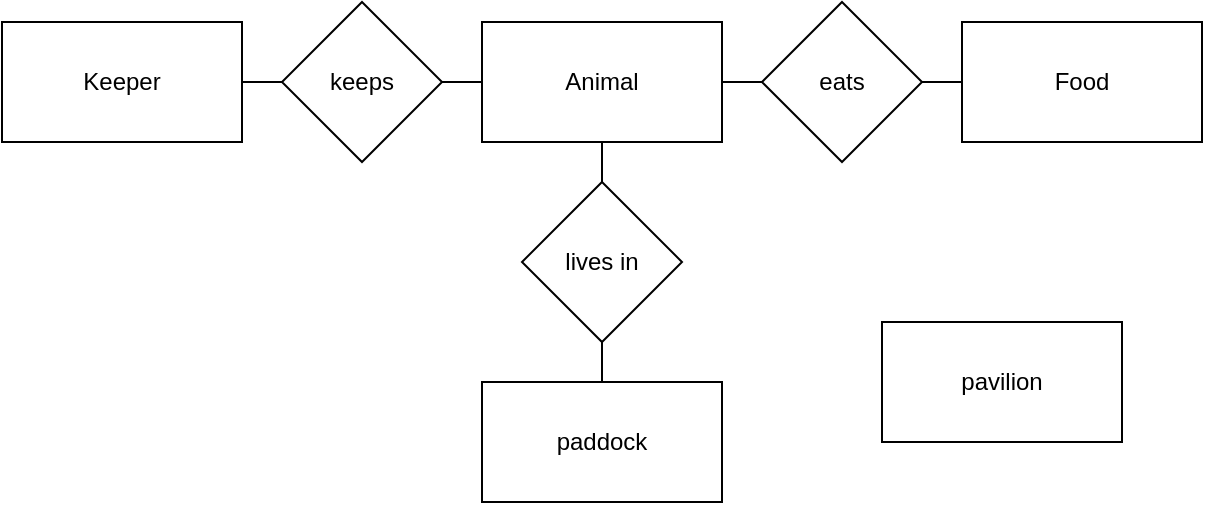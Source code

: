 <mxfile version="24.7.17">
  <diagram name="Stránka-1" id="CAoNn_qPmIlFXC84ZMjt">
    <mxGraphModel dx="1434" dy="818" grid="1" gridSize="10" guides="1" tooltips="1" connect="1" arrows="1" fold="1" page="1" pageScale="1" pageWidth="827" pageHeight="1169" math="0" shadow="0">
      <root>
        <mxCell id="0" />
        <mxCell id="1" parent="0" />
        <mxCell id="KslFYSPMrBS0eJ-jhUQJ-5" value="Animal" style="rounded=0;whiteSpace=wrap;html=1;" parent="1" vertex="1">
          <mxGeometry x="280" y="90" width="120" height="60" as="geometry" />
        </mxCell>
        <mxCell id="KslFYSPMrBS0eJ-jhUQJ-6" value="Keeper" style="rounded=0;whiteSpace=wrap;html=1;" parent="1" vertex="1">
          <mxGeometry x="40" y="90" width="120" height="60" as="geometry" />
        </mxCell>
        <mxCell id="KslFYSPMrBS0eJ-jhUQJ-7" value="paddock" style="rounded=0;whiteSpace=wrap;html=1;" parent="1" vertex="1">
          <mxGeometry x="280" y="270" width="120" height="60" as="geometry" />
        </mxCell>
        <mxCell id="KslFYSPMrBS0eJ-jhUQJ-8" value="pavilion" style="rounded=0;whiteSpace=wrap;html=1;" parent="1" vertex="1">
          <mxGeometry x="480" y="240" width="120" height="60" as="geometry" />
        </mxCell>
        <mxCell id="KslFYSPMrBS0eJ-jhUQJ-9" value="Food" style="rounded=0;whiteSpace=wrap;html=1;" parent="1" vertex="1">
          <mxGeometry x="520" y="90" width="120" height="60" as="geometry" />
        </mxCell>
        <mxCell id="KslFYSPMrBS0eJ-jhUQJ-11" style="edgeStyle=orthogonalEdgeStyle;rounded=0;orthogonalLoop=1;jettySize=auto;html=1;exitX=1;exitY=0.5;exitDx=0;exitDy=0;entryX=0;entryY=0.5;entryDx=0;entryDy=0;endArrow=none;endFill=0;" parent="1" source="KslFYSPMrBS0eJ-jhUQJ-10" target="KslFYSPMrBS0eJ-jhUQJ-5" edge="1">
          <mxGeometry relative="1" as="geometry" />
        </mxCell>
        <mxCell id="KslFYSPMrBS0eJ-jhUQJ-12" style="edgeStyle=orthogonalEdgeStyle;rounded=0;orthogonalLoop=1;jettySize=auto;html=1;exitX=0;exitY=0.5;exitDx=0;exitDy=0;entryX=1;entryY=0.5;entryDx=0;entryDy=0;strokeColor=default;endArrow=none;endFill=0;" parent="1" source="KslFYSPMrBS0eJ-jhUQJ-10" target="KslFYSPMrBS0eJ-jhUQJ-6" edge="1">
          <mxGeometry relative="1" as="geometry" />
        </mxCell>
        <mxCell id="KslFYSPMrBS0eJ-jhUQJ-10" value="keeps" style="rhombus;whiteSpace=wrap;html=1;" parent="1" vertex="1">
          <mxGeometry x="180" y="80" width="80" height="80" as="geometry" />
        </mxCell>
        <mxCell id="KslFYSPMrBS0eJ-jhUQJ-14" style="edgeStyle=orthogonalEdgeStyle;rounded=0;orthogonalLoop=1;jettySize=auto;html=1;exitX=0;exitY=0.5;exitDx=0;exitDy=0;endArrow=none;endFill=0;" parent="1" source="KslFYSPMrBS0eJ-jhUQJ-13" target="KslFYSPMrBS0eJ-jhUQJ-5" edge="1">
          <mxGeometry relative="1" as="geometry" />
        </mxCell>
        <mxCell id="KslFYSPMrBS0eJ-jhUQJ-15" style="edgeStyle=orthogonalEdgeStyle;rounded=0;orthogonalLoop=1;jettySize=auto;html=1;exitX=1;exitY=0.5;exitDx=0;exitDy=0;entryX=0;entryY=0.5;entryDx=0;entryDy=0;endArrow=none;endFill=0;" parent="1" source="KslFYSPMrBS0eJ-jhUQJ-13" target="KslFYSPMrBS0eJ-jhUQJ-9" edge="1">
          <mxGeometry relative="1" as="geometry" />
        </mxCell>
        <mxCell id="KslFYSPMrBS0eJ-jhUQJ-13" value="eats" style="rhombus;whiteSpace=wrap;html=1;" parent="1" vertex="1">
          <mxGeometry x="420" y="80" width="80" height="80" as="geometry" />
        </mxCell>
        <mxCell id="vpGfPOoJV8wJ9LqZUHD6-2" style="edgeStyle=orthogonalEdgeStyle;rounded=0;orthogonalLoop=1;jettySize=auto;html=1;exitX=0.5;exitY=0;exitDx=0;exitDy=0;entryX=0.5;entryY=1;entryDx=0;entryDy=0;endArrow=none;endFill=0;" edge="1" parent="1" source="vpGfPOoJV8wJ9LqZUHD6-1" target="KslFYSPMrBS0eJ-jhUQJ-5">
          <mxGeometry relative="1" as="geometry" />
        </mxCell>
        <mxCell id="vpGfPOoJV8wJ9LqZUHD6-3" style="edgeStyle=orthogonalEdgeStyle;rounded=0;orthogonalLoop=1;jettySize=auto;html=1;exitX=0.5;exitY=1;exitDx=0;exitDy=0;entryX=0.5;entryY=0;entryDx=0;entryDy=0;endArrow=none;endFill=0;" edge="1" parent="1" source="vpGfPOoJV8wJ9LqZUHD6-1" target="KslFYSPMrBS0eJ-jhUQJ-7">
          <mxGeometry relative="1" as="geometry" />
        </mxCell>
        <mxCell id="vpGfPOoJV8wJ9LqZUHD6-1" value="lives in" style="rhombus;whiteSpace=wrap;html=1;" vertex="1" parent="1">
          <mxGeometry x="300" y="170" width="80" height="80" as="geometry" />
        </mxCell>
      </root>
    </mxGraphModel>
  </diagram>
</mxfile>
